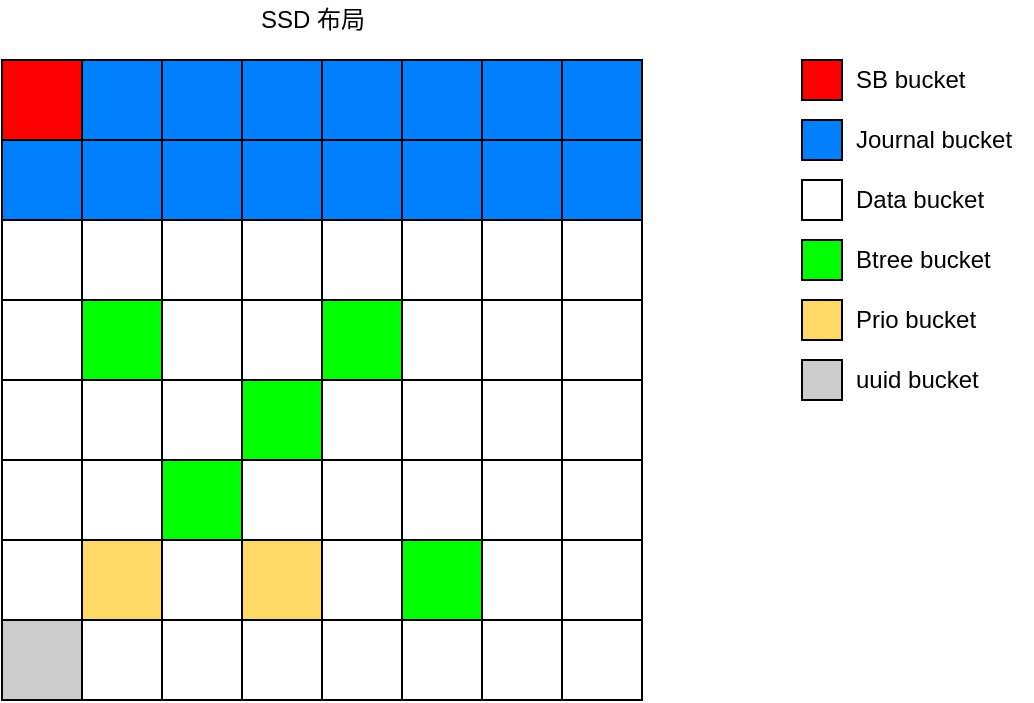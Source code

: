 <mxfile version="18.0.5" type="github">
  <diagram id="qOmNi-j6fumZ3H3-PPBV" name="Page-1">
    <mxGraphModel dx="700" dy="784" grid="1" gridSize="10" guides="1" tooltips="1" connect="1" arrows="1" fold="1" page="1" pageScale="1" pageWidth="827" pageHeight="1169" math="0" shadow="0">
      <root>
        <mxCell id="0" />
        <mxCell id="1" parent="0" />
        <mxCell id="cRQU1lSCwPyrjt9Vcm5K-11" value="" style="whiteSpace=wrap;html=1;aspect=fixed;" vertex="1" parent="1">
          <mxGeometry x="40" y="120" width="320" height="320" as="geometry" />
        </mxCell>
        <mxCell id="cRQU1lSCwPyrjt9Vcm5K-3" value="" style="rounded=0;whiteSpace=wrap;html=1;" vertex="1" parent="1">
          <mxGeometry x="40" y="120" width="320" height="40" as="geometry" />
        </mxCell>
        <mxCell id="cRQU1lSCwPyrjt9Vcm5K-4" value="" style="rounded=0;whiteSpace=wrap;html=1;" vertex="1" parent="1">
          <mxGeometry x="40" y="160" width="320" height="40" as="geometry" />
        </mxCell>
        <mxCell id="cRQU1lSCwPyrjt9Vcm5K-5" value="" style="rounded=0;whiteSpace=wrap;html=1;" vertex="1" parent="1">
          <mxGeometry x="40" y="200" width="320" height="40" as="geometry" />
        </mxCell>
        <mxCell id="cRQU1lSCwPyrjt9Vcm5K-6" value="" style="rounded=0;whiteSpace=wrap;html=1;" vertex="1" parent="1">
          <mxGeometry x="40" y="240" width="320" height="40" as="geometry" />
        </mxCell>
        <mxCell id="cRQU1lSCwPyrjt9Vcm5K-7" value="" style="rounded=0;whiteSpace=wrap;html=1;" vertex="1" parent="1">
          <mxGeometry x="40" y="280" width="320" height="40" as="geometry" />
        </mxCell>
        <mxCell id="cRQU1lSCwPyrjt9Vcm5K-8" value="" style="rounded=0;whiteSpace=wrap;html=1;" vertex="1" parent="1">
          <mxGeometry x="40" y="320" width="320" height="40" as="geometry" />
        </mxCell>
        <mxCell id="cRQU1lSCwPyrjt9Vcm5K-9" value="" style="rounded=0;whiteSpace=wrap;html=1;" vertex="1" parent="1">
          <mxGeometry x="40" y="360" width="320" height="40" as="geometry" />
        </mxCell>
        <mxCell id="cRQU1lSCwPyrjt9Vcm5K-10" value="" style="rounded=0;whiteSpace=wrap;html=1;" vertex="1" parent="1">
          <mxGeometry x="40" y="400" width="320" height="40" as="geometry" />
        </mxCell>
        <mxCell id="cRQU1lSCwPyrjt9Vcm5K-12" value="" style="whiteSpace=wrap;html=1;aspect=fixed;fillColor=#FF0000;" vertex="1" parent="1">
          <mxGeometry x="40" y="120" width="40" height="40" as="geometry" />
        </mxCell>
        <mxCell id="cRQU1lSCwPyrjt9Vcm5K-13" value="" style="whiteSpace=wrap;html=1;aspect=fixed;fillColor=#007FFF;" vertex="1" parent="1">
          <mxGeometry x="80" y="120" width="40" height="40" as="geometry" />
        </mxCell>
        <mxCell id="cRQU1lSCwPyrjt9Vcm5K-14" value="" style="whiteSpace=wrap;html=1;aspect=fixed;" vertex="1" parent="1">
          <mxGeometry x="120" y="120" width="40" height="40" as="geometry" />
        </mxCell>
        <mxCell id="cRQU1lSCwPyrjt9Vcm5K-20" value="" style="whiteSpace=wrap;html=1;aspect=fixed;" vertex="1" parent="1">
          <mxGeometry x="40" y="160" width="40" height="40" as="geometry" />
        </mxCell>
        <mxCell id="cRQU1lSCwPyrjt9Vcm5K-21" value="" style="whiteSpace=wrap;html=1;aspect=fixed;" vertex="1" parent="1">
          <mxGeometry x="40" y="200" width="40" height="40" as="geometry" />
        </mxCell>
        <mxCell id="cRQU1lSCwPyrjt9Vcm5K-22" value="" style="whiteSpace=wrap;html=1;aspect=fixed;" vertex="1" parent="1">
          <mxGeometry x="80" y="160" width="40" height="40" as="geometry" />
        </mxCell>
        <mxCell id="cRQU1lSCwPyrjt9Vcm5K-23" value="" style="whiteSpace=wrap;html=1;aspect=fixed;" vertex="1" parent="1">
          <mxGeometry x="80" y="160" width="40" height="40" as="geometry" />
        </mxCell>
        <mxCell id="cRQU1lSCwPyrjt9Vcm5K-24" value="" style="whiteSpace=wrap;html=1;aspect=fixed;" vertex="1" parent="1">
          <mxGeometry x="80" y="200" width="40" height="40" as="geometry" />
        </mxCell>
        <mxCell id="cRQU1lSCwPyrjt9Vcm5K-25" value="" style="whiteSpace=wrap;html=1;aspect=fixed;" vertex="1" parent="1">
          <mxGeometry x="120" y="160" width="40" height="40" as="geometry" />
        </mxCell>
        <mxCell id="cRQU1lSCwPyrjt9Vcm5K-26" value="" style="whiteSpace=wrap;html=1;aspect=fixed;" vertex="1" parent="1">
          <mxGeometry x="120" y="200" width="40" height="40" as="geometry" />
        </mxCell>
        <mxCell id="cRQU1lSCwPyrjt9Vcm5K-27" value="" style="whiteSpace=wrap;html=1;aspect=fixed;" vertex="1" parent="1">
          <mxGeometry x="120" y="200" width="40" height="40" as="geometry" />
        </mxCell>
        <mxCell id="cRQU1lSCwPyrjt9Vcm5K-28" value="" style="whiteSpace=wrap;html=1;aspect=fixed;" vertex="1" parent="1">
          <mxGeometry x="40" y="240" width="40" height="40" as="geometry" />
        </mxCell>
        <mxCell id="cRQU1lSCwPyrjt9Vcm5K-29" value="" style="whiteSpace=wrap;html=1;aspect=fixed;" vertex="1" parent="1">
          <mxGeometry x="40" y="280" width="40" height="40" as="geometry" />
        </mxCell>
        <mxCell id="cRQU1lSCwPyrjt9Vcm5K-30" value="" style="whiteSpace=wrap;html=1;aspect=fixed;fillColor=#00FF00;" vertex="1" parent="1">
          <mxGeometry x="80" y="240" width="40" height="40" as="geometry" />
        </mxCell>
        <mxCell id="cRQU1lSCwPyrjt9Vcm5K-31" value="" style="whiteSpace=wrap;html=1;aspect=fixed;" vertex="1" parent="1">
          <mxGeometry x="40" y="320" width="40" height="40" as="geometry" />
        </mxCell>
        <mxCell id="cRQU1lSCwPyrjt9Vcm5K-32" value="" style="whiteSpace=wrap;html=1;aspect=fixed;" vertex="1" parent="1">
          <mxGeometry x="120" y="240" width="40" height="40" as="geometry" />
        </mxCell>
        <mxCell id="cRQU1lSCwPyrjt9Vcm5K-33" value="" style="whiteSpace=wrap;html=1;aspect=fixed;" vertex="1" parent="1">
          <mxGeometry x="80" y="280" width="40" height="40" as="geometry" />
        </mxCell>
        <mxCell id="cRQU1lSCwPyrjt9Vcm5K-34" value="" style="whiteSpace=wrap;html=1;aspect=fixed;" vertex="1" parent="1">
          <mxGeometry x="120" y="280" width="40" height="40" as="geometry" />
        </mxCell>
        <mxCell id="cRQU1lSCwPyrjt9Vcm5K-35" value="" style="whiteSpace=wrap;html=1;aspect=fixed;" vertex="1" parent="1">
          <mxGeometry x="160" y="160" width="40" height="40" as="geometry" />
        </mxCell>
        <mxCell id="cRQU1lSCwPyrjt9Vcm5K-36" value="" style="whiteSpace=wrap;html=1;aspect=fixed;" vertex="1" parent="1">
          <mxGeometry x="160" y="200" width="40" height="40" as="geometry" />
        </mxCell>
        <mxCell id="cRQU1lSCwPyrjt9Vcm5K-37" value="" style="whiteSpace=wrap;html=1;aspect=fixed;" vertex="1" parent="1">
          <mxGeometry x="200" y="160" width="40" height="40" as="geometry" />
        </mxCell>
        <mxCell id="cRQU1lSCwPyrjt9Vcm5K-38" value="" style="whiteSpace=wrap;html=1;aspect=fixed;" vertex="1" parent="1">
          <mxGeometry x="240" y="160" width="40" height="40" as="geometry" />
        </mxCell>
        <mxCell id="cRQU1lSCwPyrjt9Vcm5K-39" value="" style="whiteSpace=wrap;html=1;aspect=fixed;" vertex="1" parent="1">
          <mxGeometry x="280" y="160" width="40" height="40" as="geometry" />
        </mxCell>
        <mxCell id="cRQU1lSCwPyrjt9Vcm5K-40" value="" style="whiteSpace=wrap;html=1;aspect=fixed;" vertex="1" parent="1">
          <mxGeometry x="320" y="160" width="40" height="40" as="geometry" />
        </mxCell>
        <mxCell id="cRQU1lSCwPyrjt9Vcm5K-41" value="" style="whiteSpace=wrap;html=1;aspect=fixed;" vertex="1" parent="1">
          <mxGeometry x="160" y="240" width="40" height="40" as="geometry" />
        </mxCell>
        <mxCell id="cRQU1lSCwPyrjt9Vcm5K-42" value="" style="whiteSpace=wrap;html=1;aspect=fixed;" vertex="1" parent="1">
          <mxGeometry x="40" y="360" width="40" height="40" as="geometry" />
        </mxCell>
        <mxCell id="cRQU1lSCwPyrjt9Vcm5K-43" value="" style="whiteSpace=wrap;html=1;aspect=fixed;" vertex="1" parent="1">
          <mxGeometry x="80" y="320" width="40" height="40" as="geometry" />
        </mxCell>
        <mxCell id="cRQU1lSCwPyrjt9Vcm5K-44" value="" style="whiteSpace=wrap;html=1;aspect=fixed;fillColor=#CCCCCC;" vertex="1" parent="1">
          <mxGeometry x="40" y="400" width="40" height="40" as="geometry" />
        </mxCell>
        <mxCell id="cRQU1lSCwPyrjt9Vcm5K-45" value="" style="whiteSpace=wrap;html=1;aspect=fixed;" vertex="1" parent="1">
          <mxGeometry x="120" y="320" width="40" height="40" as="geometry" />
        </mxCell>
        <mxCell id="cRQU1lSCwPyrjt9Vcm5K-46" value="" style="whiteSpace=wrap;html=1;aspect=fixed;fillColor=#FFD966;" vertex="1" parent="1">
          <mxGeometry x="80" y="360" width="40" height="40" as="geometry" />
        </mxCell>
        <mxCell id="cRQU1lSCwPyrjt9Vcm5K-47" value="" style="whiteSpace=wrap;html=1;aspect=fixed;" vertex="1" parent="1">
          <mxGeometry x="200" y="200" width="40" height="40" as="geometry" />
        </mxCell>
        <mxCell id="cRQU1lSCwPyrjt9Vcm5K-48" value="" style="whiteSpace=wrap;html=1;aspect=fixed;" vertex="1" parent="1">
          <mxGeometry x="240" y="200" width="40" height="40" as="geometry" />
        </mxCell>
        <mxCell id="cRQU1lSCwPyrjt9Vcm5K-49" value="" style="whiteSpace=wrap;html=1;aspect=fixed;" vertex="1" parent="1">
          <mxGeometry x="320" y="200" width="40" height="40" as="geometry" />
        </mxCell>
        <mxCell id="cRQU1lSCwPyrjt9Vcm5K-50" value="" style="whiteSpace=wrap;html=1;aspect=fixed;" vertex="1" parent="1">
          <mxGeometry x="280" y="200" width="40" height="40" as="geometry" />
        </mxCell>
        <mxCell id="cRQU1lSCwPyrjt9Vcm5K-51" value="" style="whiteSpace=wrap;html=1;aspect=fixed;" vertex="1" parent="1">
          <mxGeometry x="200" y="240" width="40" height="40" as="geometry" />
        </mxCell>
        <mxCell id="cRQU1lSCwPyrjt9Vcm5K-52" value="" style="whiteSpace=wrap;html=1;aspect=fixed;" vertex="1" parent="1">
          <mxGeometry x="240" y="240" width="40" height="40" as="geometry" />
        </mxCell>
        <mxCell id="cRQU1lSCwPyrjt9Vcm5K-53" value="" style="whiteSpace=wrap;html=1;aspect=fixed;" vertex="1" parent="1">
          <mxGeometry x="160" y="280" width="40" height="40" as="geometry" />
        </mxCell>
        <mxCell id="cRQU1lSCwPyrjt9Vcm5K-54" value="" style="whiteSpace=wrap;html=1;aspect=fixed;" vertex="1" parent="1">
          <mxGeometry x="280" y="240" width="40" height="40" as="geometry" />
        </mxCell>
        <mxCell id="cRQU1lSCwPyrjt9Vcm5K-55" value="" style="whiteSpace=wrap;html=1;aspect=fixed;" vertex="1" parent="1">
          <mxGeometry x="200" y="280" width="40" height="40" as="geometry" />
        </mxCell>
        <mxCell id="cRQU1lSCwPyrjt9Vcm5K-56" value="" style="whiteSpace=wrap;html=1;aspect=fixed;" vertex="1" parent="1">
          <mxGeometry x="320" y="280" width="40" height="40" as="geometry" />
        </mxCell>
        <mxCell id="cRQU1lSCwPyrjt9Vcm5K-57" value="" style="whiteSpace=wrap;html=1;aspect=fixed;" vertex="1" parent="1">
          <mxGeometry x="320" y="240" width="40" height="40" as="geometry" />
        </mxCell>
        <mxCell id="cRQU1lSCwPyrjt9Vcm5K-58" value="" style="whiteSpace=wrap;html=1;aspect=fixed;" vertex="1" parent="1">
          <mxGeometry x="240" y="280" width="40" height="40" as="geometry" />
        </mxCell>
        <mxCell id="cRQU1lSCwPyrjt9Vcm5K-59" value="" style="whiteSpace=wrap;html=1;aspect=fixed;" vertex="1" parent="1">
          <mxGeometry x="280" y="280" width="40" height="40" as="geometry" />
        </mxCell>
        <mxCell id="cRQU1lSCwPyrjt9Vcm5K-60" value="" style="whiteSpace=wrap;html=1;aspect=fixed;" vertex="1" parent="1">
          <mxGeometry x="240" y="320" width="40" height="40" as="geometry" />
        </mxCell>
        <mxCell id="cRQU1lSCwPyrjt9Vcm5K-61" value="" style="whiteSpace=wrap;html=1;aspect=fixed;" vertex="1" parent="1">
          <mxGeometry x="160" y="320" width="40" height="40" as="geometry" />
        </mxCell>
        <mxCell id="cRQU1lSCwPyrjt9Vcm5K-62" value="" style="whiteSpace=wrap;html=1;aspect=fixed;" vertex="1" parent="1">
          <mxGeometry x="200" y="320" width="40" height="40" as="geometry" />
        </mxCell>
        <mxCell id="cRQU1lSCwPyrjt9Vcm5K-63" value="" style="whiteSpace=wrap;html=1;aspect=fixed;" vertex="1" parent="1">
          <mxGeometry x="120" y="360" width="40" height="40" as="geometry" />
        </mxCell>
        <mxCell id="cRQU1lSCwPyrjt9Vcm5K-64" value="" style="whiteSpace=wrap;html=1;aspect=fixed;" vertex="1" parent="1">
          <mxGeometry x="80" y="400" width="40" height="40" as="geometry" />
        </mxCell>
        <mxCell id="cRQU1lSCwPyrjt9Vcm5K-65" value="" style="whiteSpace=wrap;html=1;aspect=fixed;" vertex="1" parent="1">
          <mxGeometry x="160" y="360" width="40" height="40" as="geometry" />
        </mxCell>
        <mxCell id="cRQU1lSCwPyrjt9Vcm5K-66" value="" style="whiteSpace=wrap;html=1;aspect=fixed;" vertex="1" parent="1">
          <mxGeometry x="120" y="400" width="40" height="40" as="geometry" />
        </mxCell>
        <mxCell id="cRQU1lSCwPyrjt9Vcm5K-67" value="" style="whiteSpace=wrap;html=1;aspect=fixed;" vertex="1" parent="1">
          <mxGeometry x="200" y="360" width="40" height="40" as="geometry" />
        </mxCell>
        <mxCell id="cRQU1lSCwPyrjt9Vcm5K-69" value="" style="whiteSpace=wrap;html=1;aspect=fixed;" vertex="1" parent="1">
          <mxGeometry x="240" y="360" width="40" height="40" as="geometry" />
        </mxCell>
        <mxCell id="cRQU1lSCwPyrjt9Vcm5K-70" value="" style="whiteSpace=wrap;html=1;aspect=fixed;" vertex="1" parent="1">
          <mxGeometry x="280" y="320" width="40" height="40" as="geometry" />
        </mxCell>
        <mxCell id="cRQU1lSCwPyrjt9Vcm5K-71" value="" style="whiteSpace=wrap;html=1;aspect=fixed;" vertex="1" parent="1">
          <mxGeometry x="320" y="320" width="40" height="40" as="geometry" />
        </mxCell>
        <mxCell id="cRQU1lSCwPyrjt9Vcm5K-72" value="" style="whiteSpace=wrap;html=1;aspect=fixed;" vertex="1" parent="1">
          <mxGeometry x="280" y="360" width="40" height="40" as="geometry" />
        </mxCell>
        <mxCell id="cRQU1lSCwPyrjt9Vcm5K-73" value="" style="whiteSpace=wrap;html=1;aspect=fixed;" vertex="1" parent="1">
          <mxGeometry x="160" y="400" width="40" height="40" as="geometry" />
        </mxCell>
        <mxCell id="cRQU1lSCwPyrjt9Vcm5K-74" value="" style="whiteSpace=wrap;html=1;aspect=fixed;" vertex="1" parent="1">
          <mxGeometry x="320" y="360" width="40" height="40" as="geometry" />
        </mxCell>
        <mxCell id="cRQU1lSCwPyrjt9Vcm5K-75" value="" style="whiteSpace=wrap;html=1;aspect=fixed;" vertex="1" parent="1">
          <mxGeometry x="200" y="400" width="40" height="40" as="geometry" />
        </mxCell>
        <mxCell id="cRQU1lSCwPyrjt9Vcm5K-76" value="" style="whiteSpace=wrap;html=1;aspect=fixed;" vertex="1" parent="1">
          <mxGeometry x="280" y="400" width="40" height="40" as="geometry" />
        </mxCell>
        <mxCell id="cRQU1lSCwPyrjt9Vcm5K-77" value="" style="whiteSpace=wrap;html=1;aspect=fixed;" vertex="1" parent="1">
          <mxGeometry x="240" y="400" width="40" height="40" as="geometry" />
        </mxCell>
        <mxCell id="cRQU1lSCwPyrjt9Vcm5K-78" value="" style="whiteSpace=wrap;html=1;aspect=fixed;" vertex="1" parent="1">
          <mxGeometry x="320" y="400" width="40" height="40" as="geometry" />
        </mxCell>
        <mxCell id="cRQU1lSCwPyrjt9Vcm5K-79" value="" style="whiteSpace=wrap;html=1;aspect=fixed;fillColor=#FF0000;" vertex="1" parent="1">
          <mxGeometry x="440" y="120" width="20" height="20" as="geometry" />
        </mxCell>
        <mxCell id="cRQU1lSCwPyrjt9Vcm5K-80" value="SB bucket" style="text;html=1;align=left;verticalAlign=middle;resizable=0;points=[];autosize=1;strokeColor=none;fillColor=none;" vertex="1" parent="1">
          <mxGeometry x="465" y="120" width="70" height="20" as="geometry" />
        </mxCell>
        <mxCell id="cRQU1lSCwPyrjt9Vcm5K-81" value="" style="whiteSpace=wrap;html=1;aspect=fixed;fillColor=#007FFF;" vertex="1" parent="1">
          <mxGeometry x="120" y="120" width="40" height="40" as="geometry" />
        </mxCell>
        <mxCell id="cRQU1lSCwPyrjt9Vcm5K-82" value="" style="whiteSpace=wrap;html=1;aspect=fixed;fillColor=#007FFF;" vertex="1" parent="1">
          <mxGeometry x="160" y="120" width="40" height="40" as="geometry" />
        </mxCell>
        <mxCell id="cRQU1lSCwPyrjt9Vcm5K-84" value="" style="whiteSpace=wrap;html=1;aspect=fixed;fillColor=#007FFF;" vertex="1" parent="1">
          <mxGeometry x="200" y="120" width="40" height="40" as="geometry" />
        </mxCell>
        <mxCell id="cRQU1lSCwPyrjt9Vcm5K-85" value="" style="whiteSpace=wrap;html=1;aspect=fixed;fillColor=#007FFF;" vertex="1" parent="1">
          <mxGeometry x="240" y="120" width="40" height="40" as="geometry" />
        </mxCell>
        <mxCell id="cRQU1lSCwPyrjt9Vcm5K-86" value="" style="whiteSpace=wrap;html=1;aspect=fixed;fillColor=#007FFF;" vertex="1" parent="1">
          <mxGeometry x="280" y="120" width="40" height="40" as="geometry" />
        </mxCell>
        <mxCell id="cRQU1lSCwPyrjt9Vcm5K-87" value="" style="whiteSpace=wrap;html=1;aspect=fixed;fillColor=#007FFF;" vertex="1" parent="1">
          <mxGeometry x="320" y="120" width="40" height="40" as="geometry" />
        </mxCell>
        <mxCell id="cRQU1lSCwPyrjt9Vcm5K-88" value="" style="whiteSpace=wrap;html=1;aspect=fixed;fillColor=#007FFF;" vertex="1" parent="1">
          <mxGeometry x="40" y="160" width="40" height="40" as="geometry" />
        </mxCell>
        <mxCell id="cRQU1lSCwPyrjt9Vcm5K-89" value="" style="whiteSpace=wrap;html=1;aspect=fixed;fillColor=#007FFF;" vertex="1" parent="1">
          <mxGeometry x="80" y="160" width="40" height="40" as="geometry" />
        </mxCell>
        <mxCell id="cRQU1lSCwPyrjt9Vcm5K-90" value="" style="whiteSpace=wrap;html=1;aspect=fixed;fillColor=#007FFF;" vertex="1" parent="1">
          <mxGeometry x="120" y="160" width="40" height="40" as="geometry" />
        </mxCell>
        <mxCell id="cRQU1lSCwPyrjt9Vcm5K-91" value="" style="whiteSpace=wrap;html=1;aspect=fixed;fillColor=#007FFF;" vertex="1" parent="1">
          <mxGeometry x="160" y="160" width="40" height="40" as="geometry" />
        </mxCell>
        <mxCell id="cRQU1lSCwPyrjt9Vcm5K-92" value="" style="whiteSpace=wrap;html=1;aspect=fixed;fillColor=#007FFF;" vertex="1" parent="1">
          <mxGeometry x="200" y="160" width="40" height="40" as="geometry" />
        </mxCell>
        <mxCell id="cRQU1lSCwPyrjt9Vcm5K-93" value="" style="whiteSpace=wrap;html=1;aspect=fixed;fillColor=#007FFF;" vertex="1" parent="1">
          <mxGeometry x="240" y="160" width="40" height="40" as="geometry" />
        </mxCell>
        <mxCell id="cRQU1lSCwPyrjt9Vcm5K-94" value="" style="whiteSpace=wrap;html=1;aspect=fixed;fillColor=#007FFF;" vertex="1" parent="1">
          <mxGeometry x="280" y="160" width="40" height="40" as="geometry" />
        </mxCell>
        <mxCell id="cRQU1lSCwPyrjt9Vcm5K-95" value="" style="whiteSpace=wrap;html=1;aspect=fixed;fillColor=#007FFF;" vertex="1" parent="1">
          <mxGeometry x="320" y="160" width="40" height="40" as="geometry" />
        </mxCell>
        <mxCell id="cRQU1lSCwPyrjt9Vcm5K-96" value="" style="whiteSpace=wrap;html=1;aspect=fixed;fillColor=#007FFF;" vertex="1" parent="1">
          <mxGeometry x="440" y="150" width="20" height="20" as="geometry" />
        </mxCell>
        <mxCell id="cRQU1lSCwPyrjt9Vcm5K-97" value="Journal bucket" style="text;html=1;align=left;verticalAlign=middle;resizable=0;points=[];autosize=1;strokeColor=none;fillColor=none;" vertex="1" parent="1">
          <mxGeometry x="465" y="150" width="90" height="20" as="geometry" />
        </mxCell>
        <mxCell id="cRQU1lSCwPyrjt9Vcm5K-98" value="" style="whiteSpace=wrap;html=1;aspect=fixed;" vertex="1" parent="1">
          <mxGeometry x="440" y="180" width="20" height="20" as="geometry" />
        </mxCell>
        <mxCell id="cRQU1lSCwPyrjt9Vcm5K-99" value="Data bucket" style="text;html=1;align=left;verticalAlign=middle;resizable=0;points=[];autosize=1;strokeColor=none;fillColor=none;" vertex="1" parent="1">
          <mxGeometry x="465" y="180" width="80" height="20" as="geometry" />
        </mxCell>
        <mxCell id="cRQU1lSCwPyrjt9Vcm5K-100" value="" style="whiteSpace=wrap;html=1;aspect=fixed;fillColor=#00FF00;" vertex="1" parent="1">
          <mxGeometry x="440" y="210" width="20" height="20" as="geometry" />
        </mxCell>
        <mxCell id="cRQU1lSCwPyrjt9Vcm5K-101" value="Btree bucket" style="text;html=1;align=left;verticalAlign=middle;resizable=0;points=[];autosize=1;strokeColor=none;fillColor=none;" vertex="1" parent="1">
          <mxGeometry x="465" y="210" width="80" height="20" as="geometry" />
        </mxCell>
        <mxCell id="cRQU1lSCwPyrjt9Vcm5K-102" value="" style="whiteSpace=wrap;html=1;aspect=fixed;fillColor=#00FF00;" vertex="1" parent="1">
          <mxGeometry x="200" y="240" width="40" height="40" as="geometry" />
        </mxCell>
        <mxCell id="cRQU1lSCwPyrjt9Vcm5K-103" value="" style="whiteSpace=wrap;html=1;aspect=fixed;fillColor=#00FF00;" vertex="1" parent="1">
          <mxGeometry x="160" y="280" width="40" height="40" as="geometry" />
        </mxCell>
        <mxCell id="cRQU1lSCwPyrjt9Vcm5K-104" value="" style="whiteSpace=wrap;html=1;aspect=fixed;fillColor=#00FF00;" vertex="1" parent="1">
          <mxGeometry x="120" y="320" width="40" height="40" as="geometry" />
        </mxCell>
        <mxCell id="cRQU1lSCwPyrjt9Vcm5K-105" value="" style="whiteSpace=wrap;html=1;aspect=fixed;fillColor=#00FF00;" vertex="1" parent="1">
          <mxGeometry x="240" y="360" width="40" height="40" as="geometry" />
        </mxCell>
        <mxCell id="cRQU1lSCwPyrjt9Vcm5K-107" value="" style="whiteSpace=wrap;html=1;aspect=fixed;fillColor=#FFD966;" vertex="1" parent="1">
          <mxGeometry x="160" y="360" width="40" height="40" as="geometry" />
        </mxCell>
        <mxCell id="cRQU1lSCwPyrjt9Vcm5K-108" value="" style="whiteSpace=wrap;html=1;aspect=fixed;fillColor=#FFD966;" vertex="1" parent="1">
          <mxGeometry x="440" y="240" width="20" height="20" as="geometry" />
        </mxCell>
        <mxCell id="cRQU1lSCwPyrjt9Vcm5K-109" value="Prio bucket" style="text;html=1;align=left;verticalAlign=middle;resizable=0;points=[];autosize=1;strokeColor=none;fillColor=none;" vertex="1" parent="1">
          <mxGeometry x="465" y="240" width="80" height="20" as="geometry" />
        </mxCell>
        <mxCell id="cRQU1lSCwPyrjt9Vcm5K-110" value="" style="whiteSpace=wrap;html=1;aspect=fixed;fillColor=#CCCCCC;" vertex="1" parent="1">
          <mxGeometry x="440" y="270" width="20" height="20" as="geometry" />
        </mxCell>
        <mxCell id="cRQU1lSCwPyrjt9Vcm5K-111" value="uuid bucket" style="text;html=1;align=left;verticalAlign=middle;resizable=0;points=[];autosize=1;strokeColor=none;fillColor=none;" vertex="1" parent="1">
          <mxGeometry x="465" y="270" width="80" height="20" as="geometry" />
        </mxCell>
        <mxCell id="cRQU1lSCwPyrjt9Vcm5K-112" value="SSD 布局" style="text;html=1;align=center;verticalAlign=middle;resizable=0;points=[];autosize=1;strokeColor=none;fillColor=none;" vertex="1" parent="1">
          <mxGeometry x="160" y="90" width="70" height="20" as="geometry" />
        </mxCell>
      </root>
    </mxGraphModel>
  </diagram>
</mxfile>
